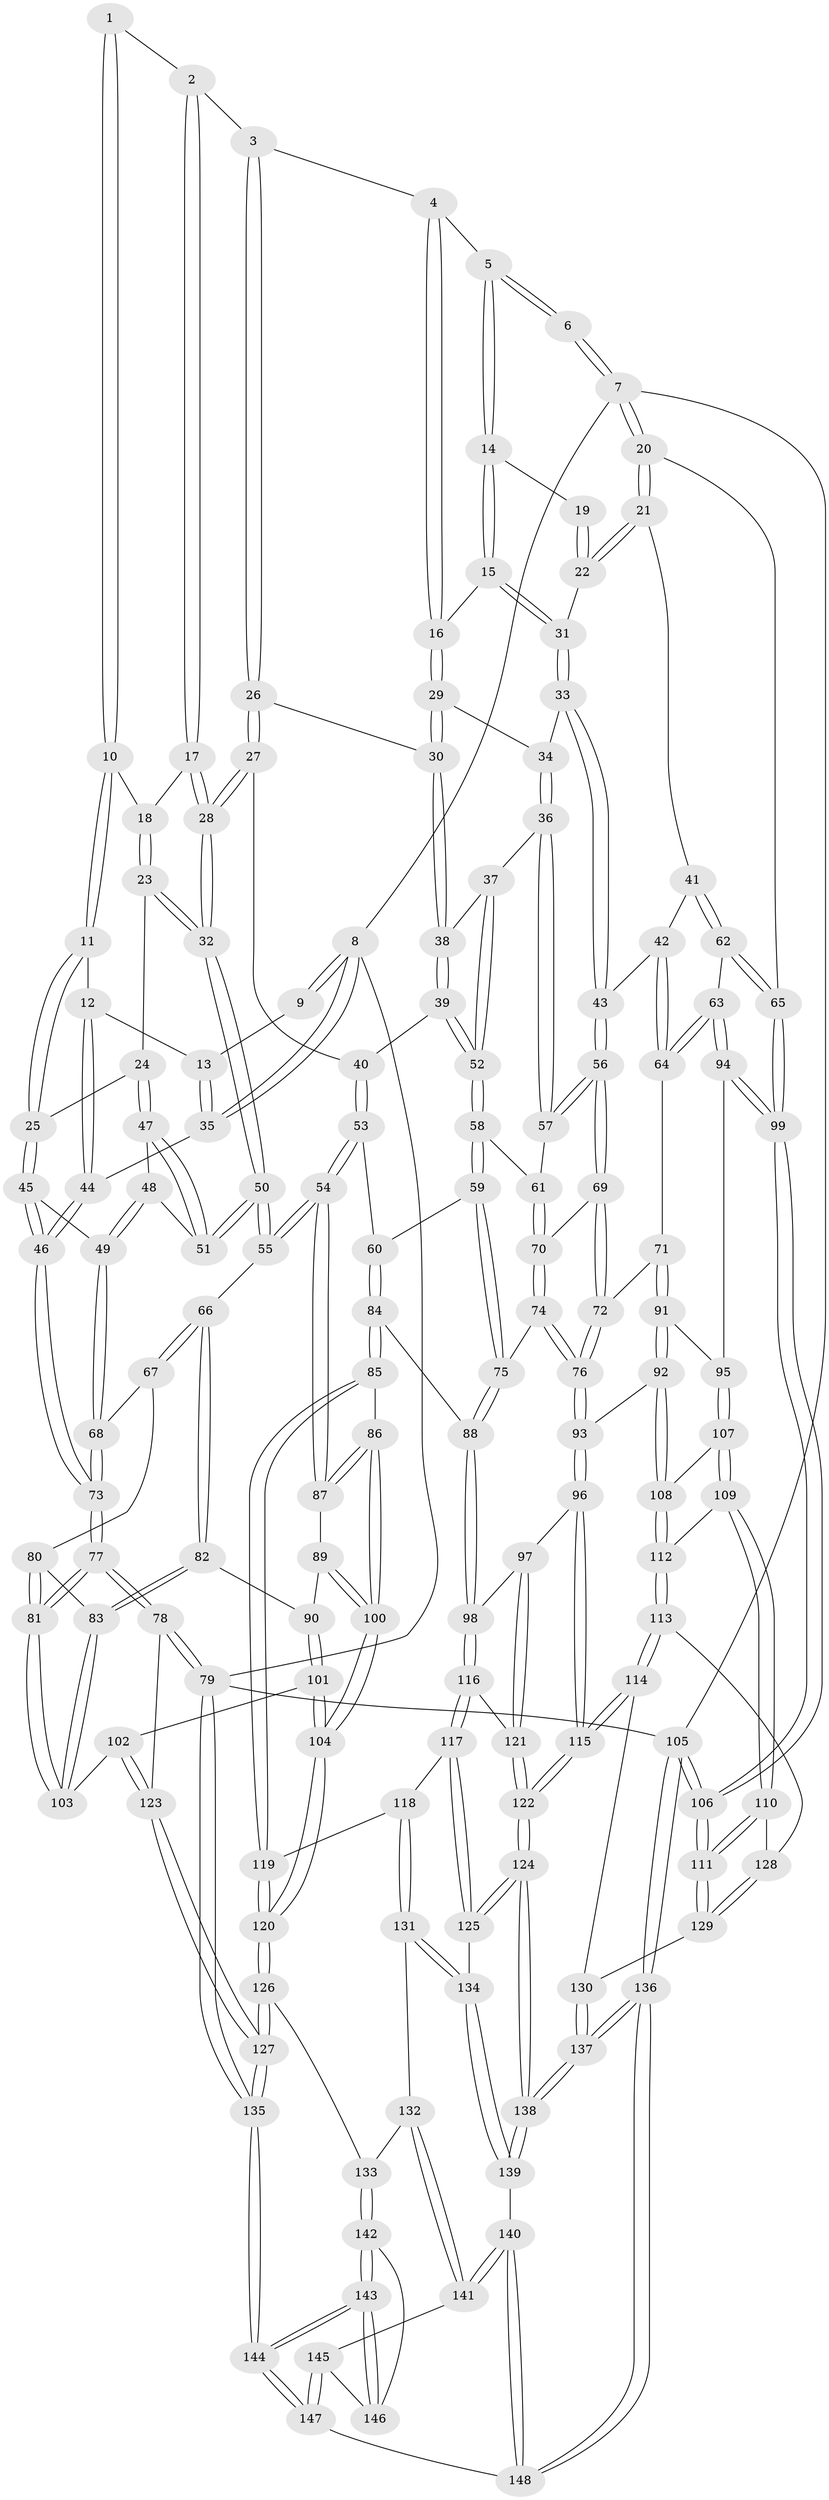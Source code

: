 // Generated by graph-tools (version 1.1) at 2025/27/03/15/25 16:27:56]
// undirected, 148 vertices, 367 edges
graph export_dot {
graph [start="1"]
  node [color=gray90,style=filled];
  1 [pos="+0.16911151837228602+0"];
  2 [pos="+0.41570544654305935+0"];
  3 [pos="+0.5205178166408084+0"];
  4 [pos="+0.651003198749447+0"];
  5 [pos="+0.7765538418481606+0"];
  6 [pos="+1+0"];
  7 [pos="+1+0"];
  8 [pos="+0+0"];
  9 [pos="+0.08473074441975949+0"];
  10 [pos="+0.21986069614677642+0.05925497705576454"];
  11 [pos="+0.12661028586058803+0.11861773468298449"];
  12 [pos="+0.11893797125175931+0.10554337005422013"];
  13 [pos="+0.11211389206256296+0.0781076373582419"];
  14 [pos="+0.7791444556636761+0.06652701466450443"];
  15 [pos="+0.7661418897219154+0.07768264833270173"];
  16 [pos="+0.753230489198759+0.0717410514802052"];
  17 [pos="+0.3024882973137924+0.055690003484702905"];
  18 [pos="+0.25375562804231816+0.06730263906395065"];
  19 [pos="+0.8372865280120252+0.0580072648187"];
  20 [pos="+1+0.058900453856876964"];
  21 [pos="+0.9570259008022795+0.173383661904657"];
  22 [pos="+0.8694867243998984+0.12082746939118609"];
  23 [pos="+0.24083234278087728+0.17613924036742884"];
  24 [pos="+0.17239224972684106+0.16423089112442235"];
  25 [pos="+0.12813847757602922+0.13364133279196086"];
  26 [pos="+0.5361195818606586+0"];
  27 [pos="+0.389699527369475+0.16775099678876826"];
  28 [pos="+0.3489775869084193+0.17149415322019265"];
  29 [pos="+0.6302219478441095+0.056271632530593085"];
  30 [pos="+0.5495135503377845+0"];
  31 [pos="+0.7681227150575466+0.13745318482720928"];
  32 [pos="+0.3012632197846606+0.2054637670042307"];
  33 [pos="+0.7422394365273391+0.18473085854083587"];
  34 [pos="+0.6594709050518649+0.10862481200255163"];
  35 [pos="+0+0"];
  36 [pos="+0.6191737058575787+0.2171780940669836"];
  37 [pos="+0.5596158806396824+0.1831169453962349"];
  38 [pos="+0.5564827749419522+0.17427139114081705"];
  39 [pos="+0.410941049168951+0.18833482872491503"];
  40 [pos="+0.4030855347606986+0.18119551421016136"];
  41 [pos="+0.9033154219900713+0.22410921754933533"];
  42 [pos="+0.8394855596687332+0.23308369789759575"];
  43 [pos="+0.7451039735057408+0.240673845607258"];
  44 [pos="+0+0.064762333886272"];
  45 [pos="+0.08383638403663515+0.17797550487851674"];
  46 [pos="+0+0.31634953030956237"];
  47 [pos="+0.17198328854770525+0.1872025848452704"];
  48 [pos="+0.14271781958241703+0.2934460718893232"];
  49 [pos="+0.1296417040039662+0.2982721982155275"];
  50 [pos="+0.2832655485920397+0.3194942983148443"];
  51 [pos="+0.20765154142008208+0.2952572624992679"];
  52 [pos="+0.4825740181409131+0.2963862019744354"];
  53 [pos="+0.3605908284500743+0.3987628082210798"];
  54 [pos="+0.34657033403650894+0.39848579250230154"];
  55 [pos="+0.3030089928134509+0.37670480259244976"];
  56 [pos="+0.7304125660402836+0.2595970730306682"];
  57 [pos="+0.6235644389845357+0.22193214394543873"];
  58 [pos="+0.4842146503706109+0.31254603068530695"];
  59 [pos="+0.4506292898566725+0.38985657887861247"];
  60 [pos="+0.3936867249333796+0.4005225535572522"];
  61 [pos="+0.5682986984018958+0.3020421207084074"];
  62 [pos="+0.9051335939565847+0.3445907975794646"];
  63 [pos="+0.8561160781055468+0.4331137898351369"];
  64 [pos="+0.8447617053551679+0.4299333834069474"];
  65 [pos="+1+0.3228507215906284"];
  66 [pos="+0.1932493996060259+0.4356872132891081"];
  67 [pos="+0.08938753810678116+0.3787557048921718"];
  68 [pos="+0.06982585644254334+0.36387981587570856"];
  69 [pos="+0.722333042825947+0.3371747195362587"];
  70 [pos="+0.6525205407766365+0.3477876569715758"];
  71 [pos="+0.7654685877667252+0.41080086044191916"];
  72 [pos="+0.7623960299768086+0.40967446290381515"];
  73 [pos="+0+0.34985119205356374"];
  74 [pos="+0.5457138295466437+0.43770797358103364"];
  75 [pos="+0.5128216757441579+0.44092801647364094"];
  76 [pos="+0.6788609879532139+0.4933262411320055"];
  77 [pos="+0+0.5188959259972786"];
  78 [pos="+0+0.5374647954820254"];
  79 [pos="+0+1"];
  80 [pos="+0.08754390553254289+0.47749877408141284"];
  81 [pos="+0+0.5224644337587333"];
  82 [pos="+0.1858120947024738+0.47086584927696"];
  83 [pos="+0.1328420652318992+0.5417658972361333"];
  84 [pos="+0.4129599623400079+0.5797068458820778"];
  85 [pos="+0.3899509626582974+0.5988169812522792"];
  86 [pos="+0.3733167520953617+0.5981408770982506"];
  87 [pos="+0.3225306598795507+0.505328808155661"];
  88 [pos="+0.5193715099093872+0.5625211442913476"];
  89 [pos="+0.3205312343507862+0.507081348097576"];
  90 [pos="+0.25035351313019416+0.5446928169344463"];
  91 [pos="+0.768526682239845+0.5682363083601928"];
  92 [pos="+0.7591930363054326+0.5788258912828496"];
  93 [pos="+0.6712562844170293+0.5532916725605923"];
  94 [pos="+0.8752425054340348+0.45532132934844527"];
  95 [pos="+0.8844335714775271+0.514033430326452"];
  96 [pos="+0.648833219609235+0.5846761577642775"];
  97 [pos="+0.5832390206081732+0.5881287296531892"];
  98 [pos="+0.532468506965913+0.5795515493192315"];
  99 [pos="+1+0.40139018850114466"];
  100 [pos="+0.27033446695324864+0.6553942654353263"];
  101 [pos="+0.24504074951247898+0.6433992903638727"];
  102 [pos="+0.13564759351858796+0.6118099339683069"];
  103 [pos="+0.11557171390677966+0.5779415245820823"];
  104 [pos="+0.264348361159627+0.6598183460601168"];
  105 [pos="+1+1"];
  106 [pos="+1+0.7425517156485957"];
  107 [pos="+0.899769807186207+0.5513564832263166"];
  108 [pos="+0.7828196292738058+0.629547998699422"];
  109 [pos="+0.9580930608101188+0.6203762950733107"];
  110 [pos="+0.9893797108848745+0.6461270648877981"];
  111 [pos="+1+0.702554628582408"];
  112 [pos="+0.775978450687836+0.6695007275240573"];
  113 [pos="+0.7589715738364491+0.7026133040180158"];
  114 [pos="+0.71174963408364+0.7419792650719605"];
  115 [pos="+0.7070164177753174+0.7442201756899928"];
  116 [pos="+0.5072676669570814+0.6609015523368758"];
  117 [pos="+0.4687809028145855+0.7105553696613109"];
  118 [pos="+0.4654404548330562+0.7109558314143701"];
  119 [pos="+0.4329400681340185+0.6861411329773819"];
  120 [pos="+0.2730377743368897+0.7087147064113891"];
  121 [pos="+0.589368002872147+0.6915458425041502"];
  122 [pos="+0.6777405860503595+0.7872883955818202"];
  123 [pos="+0.09026647487980084+0.71126354283518"];
  124 [pos="+0.669138989277042+0.8090934594712847"];
  125 [pos="+0.5727539077225331+0.7991820908154242"];
  126 [pos="+0.26739917876406716+0.7656336940597831"];
  127 [pos="+0.09410670402665164+0.8180929501834959"];
  128 [pos="+0.8002265690396184+0.7057976210046039"];
  129 [pos="+0.9310949197547974+0.7573253989476523"];
  130 [pos="+0.8816336239658606+0.791603252887087"];
  131 [pos="+0.40688960683504577+0.7863926116605687"];
  132 [pos="+0.3422458695794305+0.8048796853650029"];
  133 [pos="+0.29722837382239325+0.7972261571119419"];
  134 [pos="+0.48001546910925+0.8608378294270294"];
  135 [pos="+0+1"];
  136 [pos="+0.8016136377237182+1"];
  137 [pos="+0.768595767468864+1"];
  138 [pos="+0.6996996551064769+0.9180423402208864"];
  139 [pos="+0.4647615139185743+0.9129575616553528"];
  140 [pos="+0.45422923355914074+0.9277652379199736"];
  141 [pos="+0.40725445626759477+0.9148606707944208"];
  142 [pos="+0.29073805518233986+0.8409166025251474"];
  143 [pos="+0.17565696420072627+0.9963776817846279"];
  144 [pos="+0+1"];
  145 [pos="+0.34503311289359717+0.9429357913109736"];
  146 [pos="+0.31957046885571666+0.9203748399547026"];
  147 [pos="+0.2896720532717839+1"];
  148 [pos="+0.5055502310933995+1"];
  1 -- 2;
  1 -- 10;
  1 -- 10;
  2 -- 3;
  2 -- 17;
  2 -- 17;
  3 -- 4;
  3 -- 26;
  3 -- 26;
  4 -- 5;
  4 -- 16;
  4 -- 16;
  5 -- 6;
  5 -- 6;
  5 -- 14;
  5 -- 14;
  6 -- 7;
  6 -- 7;
  7 -- 8;
  7 -- 20;
  7 -- 20;
  7 -- 105;
  8 -- 9;
  8 -- 9;
  8 -- 35;
  8 -- 35;
  8 -- 79;
  9 -- 13;
  10 -- 11;
  10 -- 11;
  10 -- 18;
  11 -- 12;
  11 -- 25;
  11 -- 25;
  12 -- 13;
  12 -- 44;
  12 -- 44;
  13 -- 35;
  13 -- 35;
  14 -- 15;
  14 -- 15;
  14 -- 19;
  15 -- 16;
  15 -- 31;
  15 -- 31;
  16 -- 29;
  16 -- 29;
  17 -- 18;
  17 -- 28;
  17 -- 28;
  18 -- 23;
  18 -- 23;
  19 -- 22;
  19 -- 22;
  20 -- 21;
  20 -- 21;
  20 -- 65;
  21 -- 22;
  21 -- 22;
  21 -- 41;
  22 -- 31;
  23 -- 24;
  23 -- 32;
  23 -- 32;
  24 -- 25;
  24 -- 47;
  24 -- 47;
  25 -- 45;
  25 -- 45;
  26 -- 27;
  26 -- 27;
  26 -- 30;
  27 -- 28;
  27 -- 28;
  27 -- 40;
  28 -- 32;
  28 -- 32;
  29 -- 30;
  29 -- 30;
  29 -- 34;
  30 -- 38;
  30 -- 38;
  31 -- 33;
  31 -- 33;
  32 -- 50;
  32 -- 50;
  33 -- 34;
  33 -- 43;
  33 -- 43;
  34 -- 36;
  34 -- 36;
  35 -- 44;
  36 -- 37;
  36 -- 57;
  36 -- 57;
  37 -- 38;
  37 -- 52;
  37 -- 52;
  38 -- 39;
  38 -- 39;
  39 -- 40;
  39 -- 52;
  39 -- 52;
  40 -- 53;
  40 -- 53;
  41 -- 42;
  41 -- 62;
  41 -- 62;
  42 -- 43;
  42 -- 64;
  42 -- 64;
  43 -- 56;
  43 -- 56;
  44 -- 46;
  44 -- 46;
  45 -- 46;
  45 -- 46;
  45 -- 49;
  46 -- 73;
  46 -- 73;
  47 -- 48;
  47 -- 51;
  47 -- 51;
  48 -- 49;
  48 -- 49;
  48 -- 51;
  49 -- 68;
  49 -- 68;
  50 -- 51;
  50 -- 51;
  50 -- 55;
  50 -- 55;
  52 -- 58;
  52 -- 58;
  53 -- 54;
  53 -- 54;
  53 -- 60;
  54 -- 55;
  54 -- 55;
  54 -- 87;
  54 -- 87;
  55 -- 66;
  56 -- 57;
  56 -- 57;
  56 -- 69;
  56 -- 69;
  57 -- 61;
  58 -- 59;
  58 -- 59;
  58 -- 61;
  59 -- 60;
  59 -- 75;
  59 -- 75;
  60 -- 84;
  60 -- 84;
  61 -- 70;
  61 -- 70;
  62 -- 63;
  62 -- 65;
  62 -- 65;
  63 -- 64;
  63 -- 64;
  63 -- 94;
  63 -- 94;
  64 -- 71;
  65 -- 99;
  65 -- 99;
  66 -- 67;
  66 -- 67;
  66 -- 82;
  66 -- 82;
  67 -- 68;
  67 -- 80;
  68 -- 73;
  68 -- 73;
  69 -- 70;
  69 -- 72;
  69 -- 72;
  70 -- 74;
  70 -- 74;
  71 -- 72;
  71 -- 91;
  71 -- 91;
  72 -- 76;
  72 -- 76;
  73 -- 77;
  73 -- 77;
  74 -- 75;
  74 -- 76;
  74 -- 76;
  75 -- 88;
  75 -- 88;
  76 -- 93;
  76 -- 93;
  77 -- 78;
  77 -- 78;
  77 -- 81;
  77 -- 81;
  78 -- 79;
  78 -- 79;
  78 -- 123;
  79 -- 135;
  79 -- 135;
  79 -- 105;
  80 -- 81;
  80 -- 81;
  80 -- 83;
  81 -- 103;
  81 -- 103;
  82 -- 83;
  82 -- 83;
  82 -- 90;
  83 -- 103;
  83 -- 103;
  84 -- 85;
  84 -- 85;
  84 -- 88;
  85 -- 86;
  85 -- 119;
  85 -- 119;
  86 -- 87;
  86 -- 87;
  86 -- 100;
  86 -- 100;
  87 -- 89;
  88 -- 98;
  88 -- 98;
  89 -- 90;
  89 -- 100;
  89 -- 100;
  90 -- 101;
  90 -- 101;
  91 -- 92;
  91 -- 92;
  91 -- 95;
  92 -- 93;
  92 -- 108;
  92 -- 108;
  93 -- 96;
  93 -- 96;
  94 -- 95;
  94 -- 99;
  94 -- 99;
  95 -- 107;
  95 -- 107;
  96 -- 97;
  96 -- 115;
  96 -- 115;
  97 -- 98;
  97 -- 121;
  97 -- 121;
  98 -- 116;
  98 -- 116;
  99 -- 106;
  99 -- 106;
  100 -- 104;
  100 -- 104;
  101 -- 102;
  101 -- 104;
  101 -- 104;
  102 -- 103;
  102 -- 123;
  102 -- 123;
  104 -- 120;
  104 -- 120;
  105 -- 106;
  105 -- 106;
  105 -- 136;
  105 -- 136;
  106 -- 111;
  106 -- 111;
  107 -- 108;
  107 -- 109;
  107 -- 109;
  108 -- 112;
  108 -- 112;
  109 -- 110;
  109 -- 110;
  109 -- 112;
  110 -- 111;
  110 -- 111;
  110 -- 128;
  111 -- 129;
  111 -- 129;
  112 -- 113;
  112 -- 113;
  113 -- 114;
  113 -- 114;
  113 -- 128;
  114 -- 115;
  114 -- 115;
  114 -- 130;
  115 -- 122;
  115 -- 122;
  116 -- 117;
  116 -- 117;
  116 -- 121;
  117 -- 118;
  117 -- 125;
  117 -- 125;
  118 -- 119;
  118 -- 131;
  118 -- 131;
  119 -- 120;
  119 -- 120;
  120 -- 126;
  120 -- 126;
  121 -- 122;
  121 -- 122;
  122 -- 124;
  122 -- 124;
  123 -- 127;
  123 -- 127;
  124 -- 125;
  124 -- 125;
  124 -- 138;
  124 -- 138;
  125 -- 134;
  126 -- 127;
  126 -- 127;
  126 -- 133;
  127 -- 135;
  127 -- 135;
  128 -- 129;
  128 -- 129;
  129 -- 130;
  130 -- 137;
  130 -- 137;
  131 -- 132;
  131 -- 134;
  131 -- 134;
  132 -- 133;
  132 -- 141;
  132 -- 141;
  133 -- 142;
  133 -- 142;
  134 -- 139;
  134 -- 139;
  135 -- 144;
  135 -- 144;
  136 -- 137;
  136 -- 137;
  136 -- 148;
  136 -- 148;
  137 -- 138;
  137 -- 138;
  138 -- 139;
  138 -- 139;
  139 -- 140;
  140 -- 141;
  140 -- 141;
  140 -- 148;
  140 -- 148;
  141 -- 145;
  142 -- 143;
  142 -- 143;
  142 -- 146;
  143 -- 144;
  143 -- 144;
  143 -- 146;
  143 -- 146;
  144 -- 147;
  144 -- 147;
  145 -- 146;
  145 -- 147;
  145 -- 147;
  147 -- 148;
}
